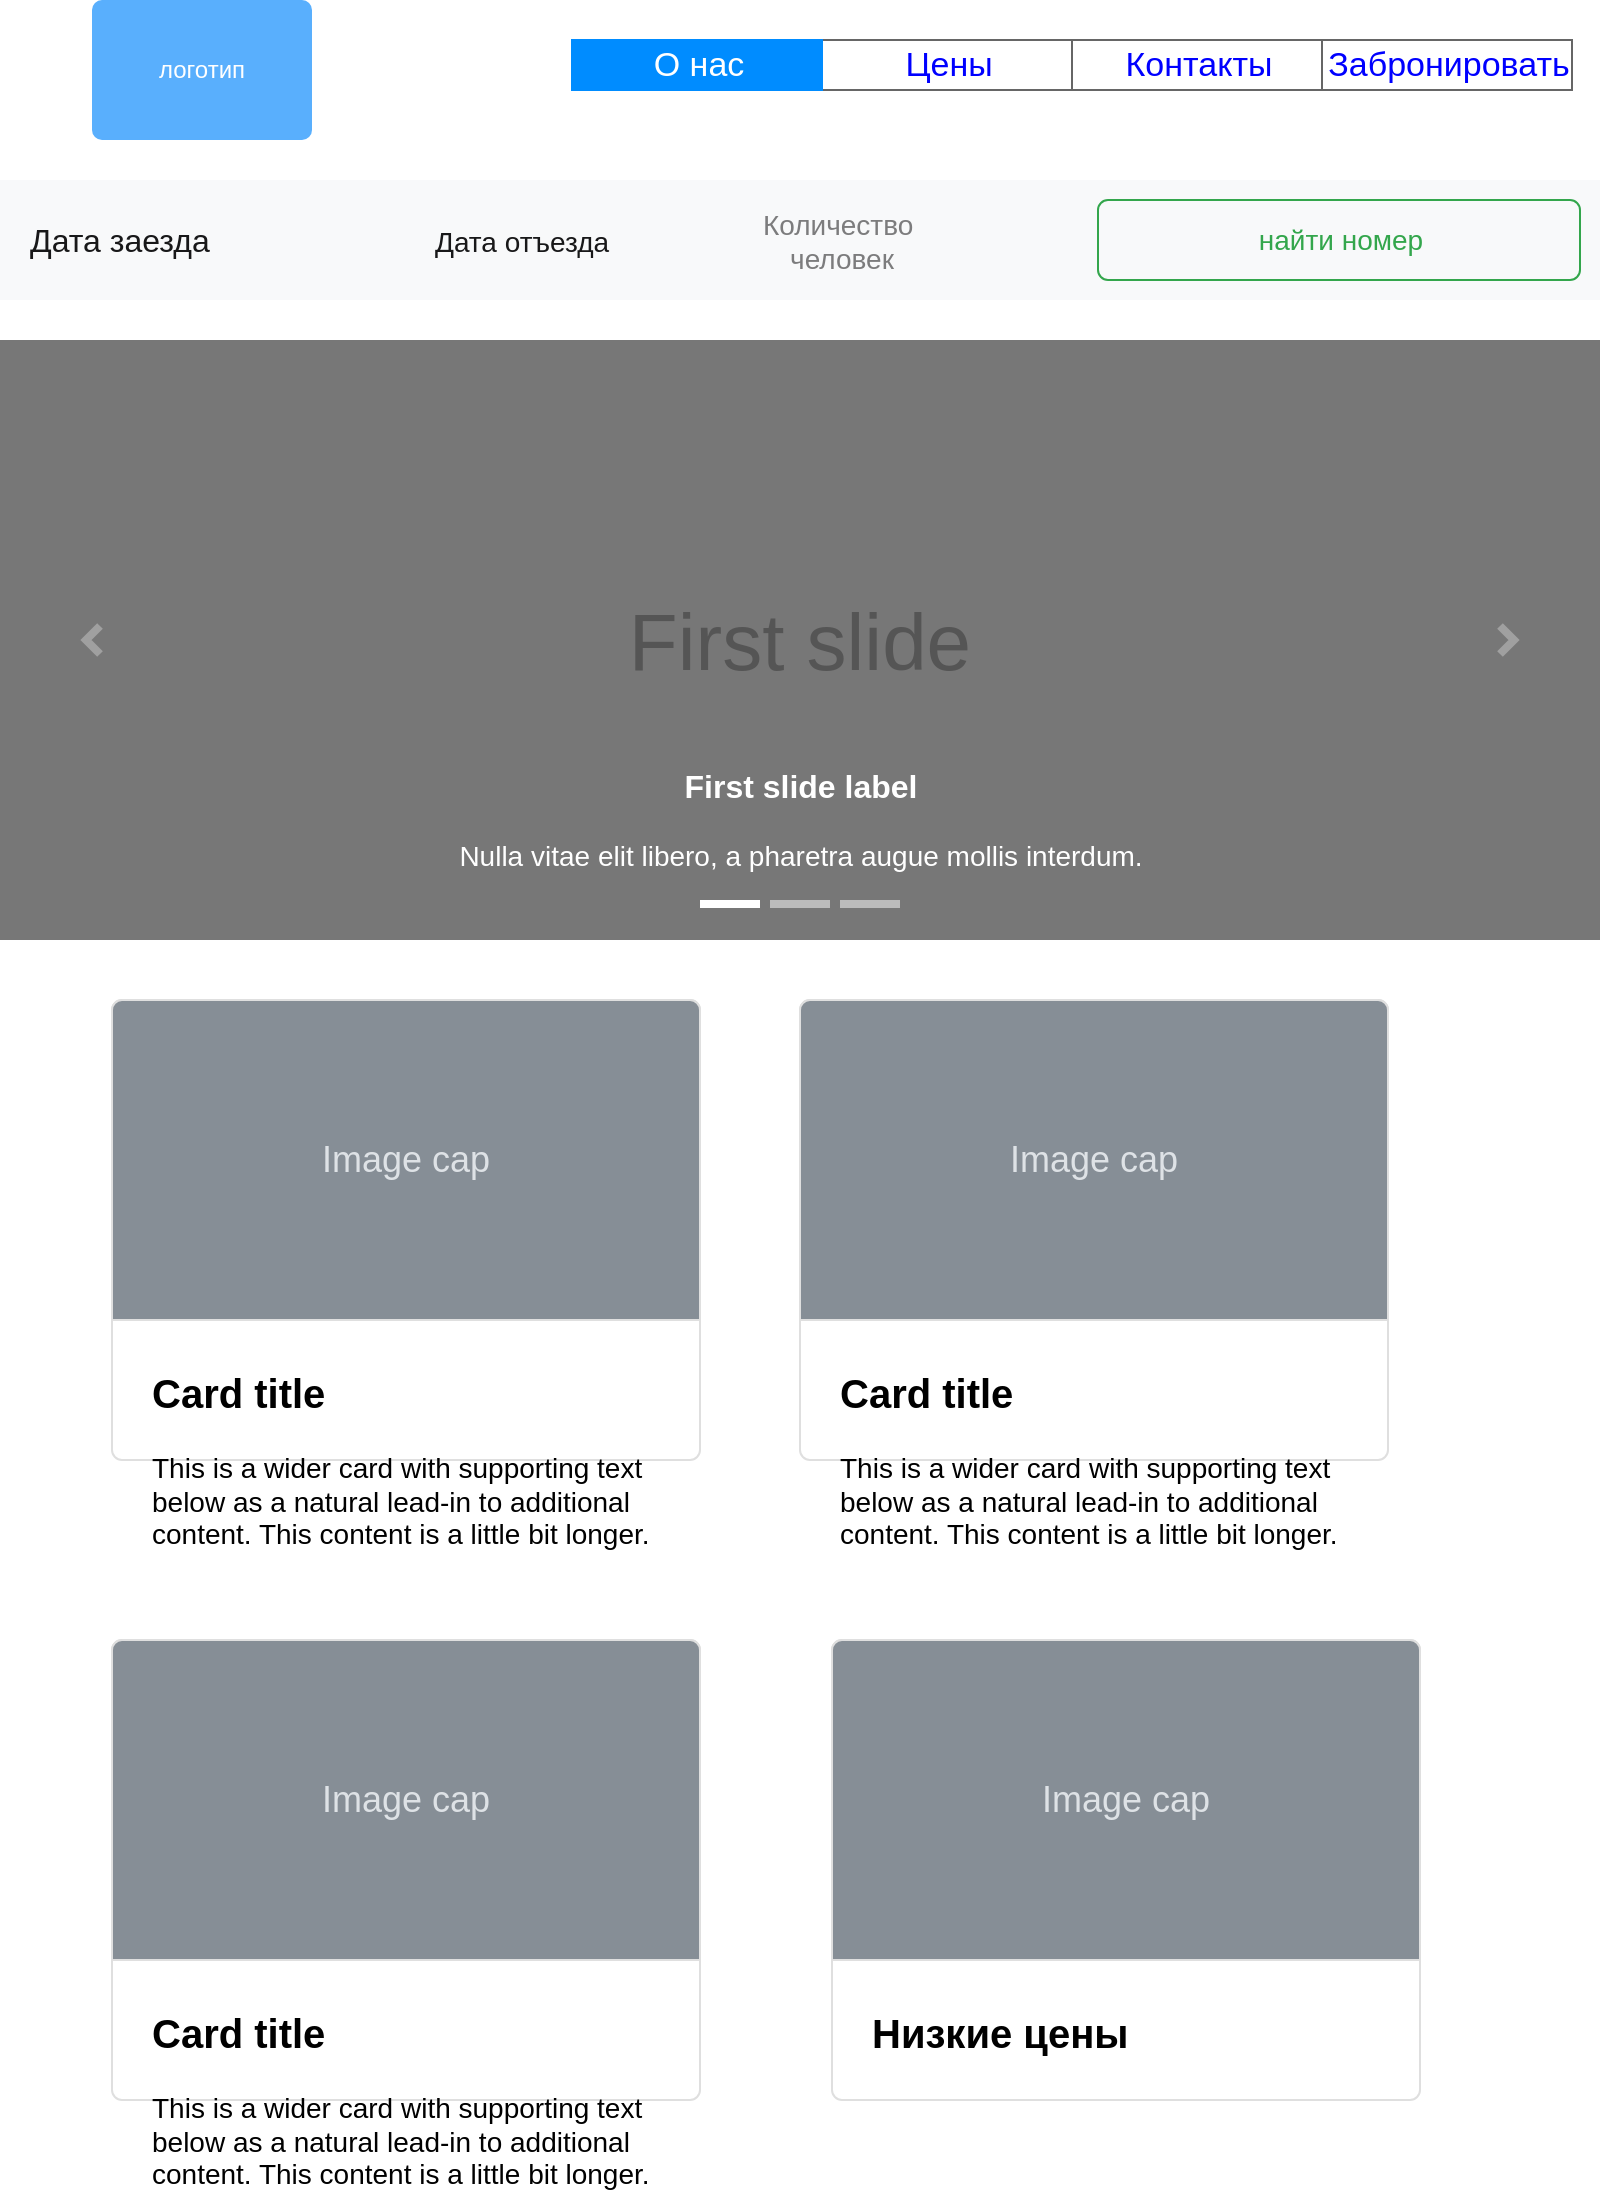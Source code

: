 <mxfile version="15.5.4" type="github">
  <diagram id="xkqxzy6TLY5ZcMS_Mg-g" name="Page-1">
    <mxGraphModel dx="1198" dy="747" grid="1" gridSize="10" guides="1" tooltips="1" connect="1" arrows="1" fold="1" page="1" pageScale="1" pageWidth="827" pageHeight="1169" math="0" shadow="0">
      <root>
        <mxCell id="0" />
        <mxCell id="1" parent="0" />
        <mxCell id="nbr4ma9WqmKvW4sRVEtG-2" value="" style="strokeWidth=1;shadow=0;dashed=0;align=center;html=1;shape=mxgraph.mockup.text.rrect;rSize=0;strokeColor=#666666;" vertex="1" parent="1">
          <mxGeometry x="300" y="30" width="500" height="25" as="geometry" />
        </mxCell>
        <mxCell id="nbr4ma9WqmKvW4sRVEtG-3" value="Цены" style="strokeColor=inherit;fillColor=inherit;gradientColor=inherit;strokeWidth=1;shadow=0;dashed=0;align=center;html=1;shape=mxgraph.mockup.text.rrect;rSize=0;fontSize=17;fontColor=#0000ff;" vertex="1" parent="nbr4ma9WqmKvW4sRVEtG-2">
          <mxGeometry x="125" width="125" height="25" as="geometry" />
        </mxCell>
        <mxCell id="nbr4ma9WqmKvW4sRVEtG-4" value="Контакты" style="strokeColor=inherit;fillColor=inherit;gradientColor=inherit;strokeWidth=1;shadow=0;dashed=0;align=center;html=1;shape=mxgraph.mockup.text.rrect;rSize=0;fontSize=17;fontColor=#0000ff;" vertex="1" parent="nbr4ma9WqmKvW4sRVEtG-2">
          <mxGeometry x="250" width="125" height="25" as="geometry" />
        </mxCell>
        <mxCell id="nbr4ma9WqmKvW4sRVEtG-5" value="Забронировать" style="strokeColor=inherit;fillColor=inherit;gradientColor=inherit;strokeWidth=1;shadow=0;dashed=0;align=center;html=1;shape=mxgraph.mockup.text.rrect;rSize=0;fontSize=17;fontColor=#0000ff;" vertex="1" parent="nbr4ma9WqmKvW4sRVEtG-2">
          <mxGeometry x="375" width="125" height="25" as="geometry" />
        </mxCell>
        <mxCell id="nbr4ma9WqmKvW4sRVEtG-6" value="О нас" style="strokeWidth=1;shadow=0;dashed=0;align=center;html=1;shape=mxgraph.mockup.text.rrect;rSize=0;fontSize=17;fontColor=#ffffff;fillColor=#008cff;strokeColor=#008cff;" vertex="1" parent="nbr4ma9WqmKvW4sRVEtG-2">
          <mxGeometry width="125" height="25" as="geometry" />
        </mxCell>
        <mxCell id="nbr4ma9WqmKvW4sRVEtG-7" value="First slide" style="html=1;shadow=0;dashed=0;strokeColor=none;strokeWidth=1;fillColor=#777777;fontColor=#555555;whiteSpace=wrap;align=center;verticalAlign=middle;fontStyle=0;fontSize=40;" vertex="1" parent="1">
          <mxGeometry x="14" y="180" width="800" height="300" as="geometry" />
        </mxCell>
        <mxCell id="nbr4ma9WqmKvW4sRVEtG-8" value="" style="html=1;verticalLabelPosition=bottom;labelBackgroundColor=#ffffff;verticalAlign=top;shadow=0;dashed=0;strokeWidth=4;shape=mxgraph.ios7.misc.more;strokeColor=#a0a0a0;" vertex="1" parent="nbr4ma9WqmKvW4sRVEtG-7">
          <mxGeometry x="1" y="0.5" width="7" height="14" relative="1" as="geometry">
            <mxPoint x="-50" y="-7" as="offset" />
          </mxGeometry>
        </mxCell>
        <mxCell id="nbr4ma9WqmKvW4sRVEtG-9" value="" style="flipH=1;html=1;verticalLabelPosition=bottom;labelBackgroundColor=#ffffff;verticalAlign=top;shadow=0;dashed=0;strokeWidth=4;shape=mxgraph.ios7.misc.more;strokeColor=#a0a0a0;" vertex="1" parent="nbr4ma9WqmKvW4sRVEtG-7">
          <mxGeometry y="0.5" width="7" height="14" relative="1" as="geometry">
            <mxPoint x="43" y="-7" as="offset" />
          </mxGeometry>
        </mxCell>
        <mxCell id="nbr4ma9WqmKvW4sRVEtG-10" value="" style="html=1;shadow=0;strokeColor=none;fillColor=#ffffff;" vertex="1" parent="nbr4ma9WqmKvW4sRVEtG-7">
          <mxGeometry x="0.5" y="1" width="30" height="4" relative="1" as="geometry">
            <mxPoint x="-50" y="-20" as="offset" />
          </mxGeometry>
        </mxCell>
        <mxCell id="nbr4ma9WqmKvW4sRVEtG-11" value="" style="html=1;shadow=0;strokeColor=none;fillColor=#BBBBBB;" vertex="1" parent="nbr4ma9WqmKvW4sRVEtG-7">
          <mxGeometry x="0.5" y="1" width="30" height="4" relative="1" as="geometry">
            <mxPoint x="-15" y="-20" as="offset" />
          </mxGeometry>
        </mxCell>
        <mxCell id="nbr4ma9WqmKvW4sRVEtG-12" value="" style="html=1;shadow=0;strokeColor=none;fillColor=#BBBBBB;" vertex="1" parent="nbr4ma9WqmKvW4sRVEtG-7">
          <mxGeometry x="0.5" y="1" width="30" height="4" relative="1" as="geometry">
            <mxPoint x="20" y="-20" as="offset" />
          </mxGeometry>
        </mxCell>
        <mxCell id="nbr4ma9WqmKvW4sRVEtG-13" value="&lt;font style=&quot;font-size: 16px&quot;&gt;&lt;b&gt;First slide label&lt;/b&gt;&lt;/font&gt;&lt;br style=&quot;font-size: 14px&quot;&gt;&lt;br style=&quot;font-size: 14px&quot;&gt;Nulla vitae elit libero, a pharetra augue mollis interdum." style="html=1;shadow=0;strokeColor=none;fillColor=none;resizeWidth=1;fontColor=#FFFFFF;fontSize=14;" vertex="1" parent="nbr4ma9WqmKvW4sRVEtG-7">
          <mxGeometry y="1" width="800" height="60" relative="1" as="geometry">
            <mxPoint y="-90" as="offset" />
          </mxGeometry>
        </mxCell>
        <mxCell id="nbr4ma9WqmKvW4sRVEtG-14" value="&lt;b&gt;&lt;font style=&quot;font-size: 20px&quot;&gt;Card title&lt;/font&gt;&lt;/b&gt;&lt;br&gt;&lt;br&gt;This is a wider card with supporting text below as a natural lead-in to additional content. This content is a little bit longer." style="html=1;shadow=0;dashed=0;shape=mxgraph.bootstrap.rrect;rSize=5;strokeColor=#DFDFDF;html=1;whiteSpace=wrap;fillColor=#ffffff;fontColor=#000000;verticalAlign=top;align=left;spacing=20;spacingBottom=0;fontSize=14;spacingTop=160;" vertex="1" parent="1">
          <mxGeometry x="70" y="510" width="294" height="230" as="geometry" />
        </mxCell>
        <mxCell id="nbr4ma9WqmKvW4sRVEtG-15" value="Image cap" style="html=1;shadow=0;dashed=0;shape=mxgraph.bootstrap.topButton;rSize=5;perimeter=none;whiteSpace=wrap;fillColor=#868E96;strokeColor=#DFDFDF;fontColor=#DEE2E6;resizeWidth=1;fontSize=18;" vertex="1" parent="nbr4ma9WqmKvW4sRVEtG-14">
          <mxGeometry width="294" height="160" relative="1" as="geometry" />
        </mxCell>
        <mxCell id="nbr4ma9WqmKvW4sRVEtG-22" value="Дата заезда" style="html=1;shadow=0;dashed=0;fillColor=#F8F9FA;strokeColor=none;fontSize=16;fontColor=#181819;align=left;spacing=15;" vertex="1" parent="1">
          <mxGeometry x="14" y="100" width="800" height="60" as="geometry" />
        </mxCell>
        <mxCell id="nbr4ma9WqmKvW4sRVEtG-23" value="Дата отъезда" style="fillColor=none;strokeColor=none;fontSize=14;fontColor=#181819;align=center;" vertex="1" parent="nbr4ma9WqmKvW4sRVEtG-22">
          <mxGeometry width="70" height="40" relative="1" as="geometry">
            <mxPoint x="226" y="10" as="offset" />
          </mxGeometry>
        </mxCell>
        <mxCell id="nbr4ma9WqmKvW4sRVEtG-24" value="Количество &#xa;человек" style="fillColor=none;strokeColor=none;fontSize=14;fontColor=#7C7C7D;align=center;" vertex="1" parent="nbr4ma9WqmKvW4sRVEtG-22">
          <mxGeometry width="50" height="40" relative="1" as="geometry">
            <mxPoint x="396" y="10" as="offset" />
          </mxGeometry>
        </mxCell>
        <mxCell id="nbr4ma9WqmKvW4sRVEtG-28" value="найти номер" style="html=1;shadow=0;dashed=0;shape=mxgraph.bootstrap.rrect;rSize=5;fontSize=14;fontColor=#33A64C;strokeColor=#33A64C;fillColor=none;" vertex="1" parent="nbr4ma9WqmKvW4sRVEtG-22">
          <mxGeometry x="1" width="241" height="40" relative="1" as="geometry">
            <mxPoint x="-251" y="10" as="offset" />
          </mxGeometry>
        </mxCell>
        <mxCell id="nbr4ma9WqmKvW4sRVEtG-30" value="логотип" style="html=1;shadow=0;dashed=0;shape=mxgraph.bootstrap.rrect;rSize=5;strokeColor=none;html=1;whiteSpace=wrap;fillColor=#59AFFD;fontColor=#ffffff;align=center;spacing=10;" vertex="1" parent="1">
          <mxGeometry x="60" y="10" width="110" height="70" as="geometry" />
        </mxCell>
        <mxCell id="nbr4ma9WqmKvW4sRVEtG-33" value="&lt;b&gt;&lt;font style=&quot;font-size: 20px&quot;&gt;Card title&lt;/font&gt;&lt;/b&gt;&lt;br&gt;&lt;br&gt;This is a wider card with supporting text below as a natural lead-in to additional content. This content is a little bit longer." style="html=1;shadow=0;dashed=0;shape=mxgraph.bootstrap.rrect;rSize=5;strokeColor=#DFDFDF;html=1;whiteSpace=wrap;fillColor=#ffffff;fontColor=#000000;verticalAlign=top;align=left;spacing=20;spacingBottom=0;fontSize=14;spacingTop=160;" vertex="1" parent="1">
          <mxGeometry x="414" y="510" width="294" height="230" as="geometry" />
        </mxCell>
        <mxCell id="nbr4ma9WqmKvW4sRVEtG-34" value="Image cap" style="html=1;shadow=0;dashed=0;shape=mxgraph.bootstrap.topButton;rSize=5;perimeter=none;whiteSpace=wrap;fillColor=#868E96;strokeColor=#DFDFDF;fontColor=#DEE2E6;resizeWidth=1;fontSize=18;" vertex="1" parent="nbr4ma9WqmKvW4sRVEtG-33">
          <mxGeometry width="294" height="160" relative="1" as="geometry" />
        </mxCell>
        <mxCell id="nbr4ma9WqmKvW4sRVEtG-36" value="&lt;span style=&quot;font-size: 20px&quot;&gt;&lt;b&gt;Низкие цены&lt;/b&gt;&lt;/span&gt;" style="html=1;shadow=0;dashed=0;shape=mxgraph.bootstrap.rrect;rSize=5;strokeColor=#DFDFDF;html=1;whiteSpace=wrap;fillColor=#ffffff;fontColor=#000000;verticalAlign=top;align=left;spacing=20;spacingBottom=0;fontSize=14;spacingTop=160;" vertex="1" parent="1">
          <mxGeometry x="430" y="830" width="294" height="230" as="geometry" />
        </mxCell>
        <mxCell id="nbr4ma9WqmKvW4sRVEtG-37" value="Image cap" style="html=1;shadow=0;dashed=0;shape=mxgraph.bootstrap.topButton;rSize=5;perimeter=none;whiteSpace=wrap;fillColor=#868E96;strokeColor=#DFDFDF;fontColor=#DEE2E6;resizeWidth=1;fontSize=18;" vertex="1" parent="nbr4ma9WqmKvW4sRVEtG-36">
          <mxGeometry width="294" height="160" relative="1" as="geometry" />
        </mxCell>
        <mxCell id="nbr4ma9WqmKvW4sRVEtG-38" value="&lt;b&gt;&lt;font style=&quot;font-size: 20px&quot;&gt;Card title&lt;/font&gt;&lt;/b&gt;&lt;br&gt;&lt;br&gt;This is a wider card with supporting text below as a natural lead-in to additional content. This content is a little bit longer." style="html=1;shadow=0;dashed=0;shape=mxgraph.bootstrap.rrect;rSize=5;strokeColor=#DFDFDF;html=1;whiteSpace=wrap;fillColor=#ffffff;fontColor=#000000;verticalAlign=top;align=left;spacing=20;spacingBottom=0;fontSize=14;spacingTop=160;" vertex="1" parent="1">
          <mxGeometry x="70" y="830" width="294" height="230" as="geometry" />
        </mxCell>
        <mxCell id="nbr4ma9WqmKvW4sRVEtG-39" value="Image cap" style="html=1;shadow=0;dashed=0;shape=mxgraph.bootstrap.topButton;rSize=5;perimeter=none;whiteSpace=wrap;fillColor=#868E96;strokeColor=#DFDFDF;fontColor=#DEE2E6;resizeWidth=1;fontSize=18;" vertex="1" parent="nbr4ma9WqmKvW4sRVEtG-38">
          <mxGeometry width="294" height="160" relative="1" as="geometry" />
        </mxCell>
      </root>
    </mxGraphModel>
  </diagram>
</mxfile>
